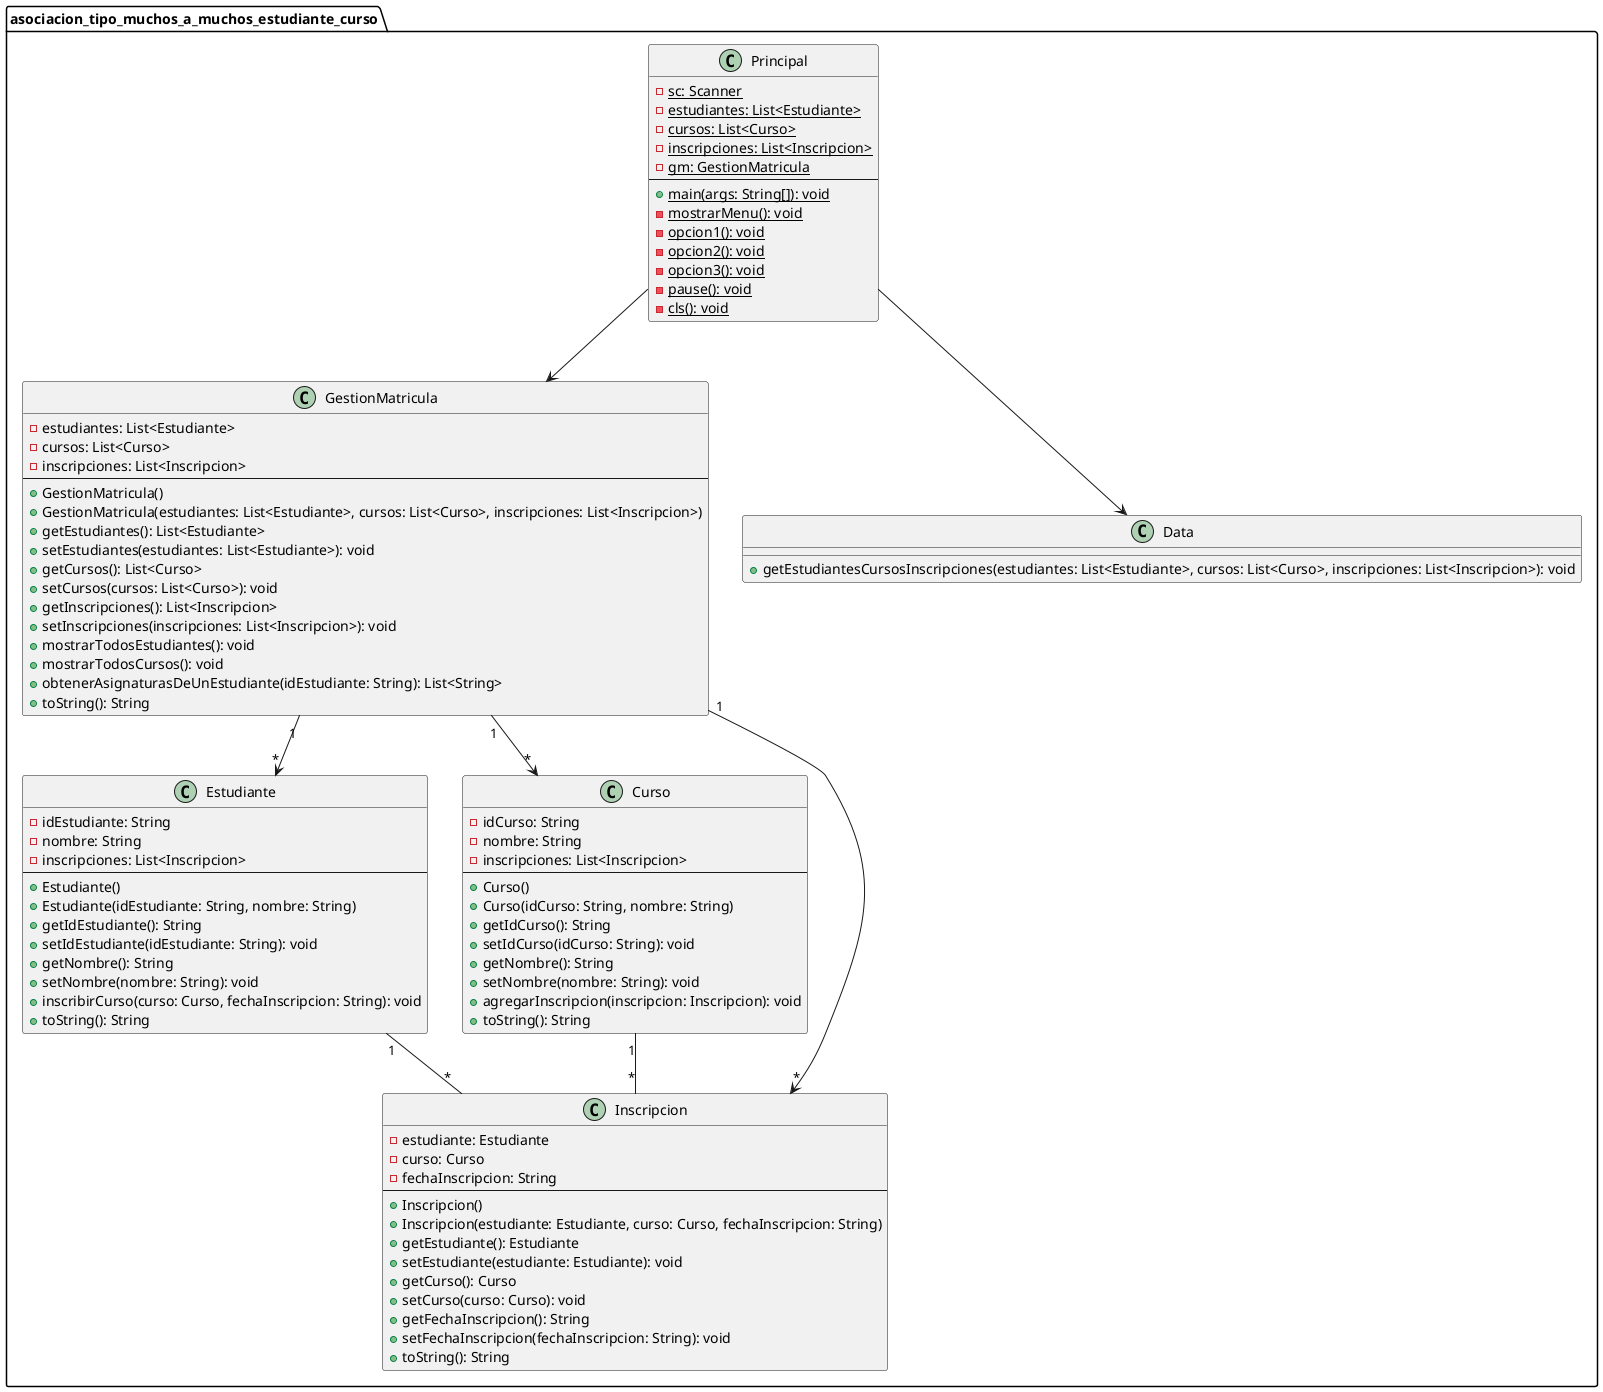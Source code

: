 @startuml
package "asociacion_tipo_muchos_a_muchos_estudiante_curso" {
    class Estudiante {
        - idEstudiante: String
        - nombre: String
        - inscripciones: List<Inscripcion>
        --
        + Estudiante()
        + Estudiante(idEstudiante: String, nombre: String)
        + getIdEstudiante(): String
        + setIdEstudiante(idEstudiante: String): void
        + getNombre(): String
        + setNombre(nombre: String): void
        + inscribirCurso(curso: Curso, fechaInscripcion: String): void
        + toString(): String
    }

    class Curso {
        - idCurso: String
        - nombre: String
        - inscripciones: List<Inscripcion>
        --
        + Curso()
        + Curso(idCurso: String, nombre: String)
        + getIdCurso(): String
        + setIdCurso(idCurso: String): void
        + getNombre(): String
        + setNombre(nombre: String): void
        + agregarInscripcion(inscripcion: Inscripcion): void
        + toString(): String
    }

    class Inscripcion {
        - estudiante: Estudiante
        - curso: Curso
        - fechaInscripcion: String
        --
        + Inscripcion()
        + Inscripcion(estudiante: Estudiante, curso: Curso, fechaInscripcion: String)
        + getEstudiante(): Estudiante
        + setEstudiante(estudiante: Estudiante): void
        + getCurso(): Curso
        + setCurso(curso: Curso): void
        + getFechaInscripcion(): String
        + setFechaInscripcion(fechaInscripcion: String): void
        + toString(): String
    }

    class GestionMatricula {
        - estudiantes: List<Estudiante>
        - cursos: List<Curso>
        - inscripciones: List<Inscripcion>
        --
        + GestionMatricula()
        + GestionMatricula(estudiantes: List<Estudiante>, cursos: List<Curso>, inscripciones: List<Inscripcion>)
        + getEstudiantes(): List<Estudiante>
        + setEstudiantes(estudiantes: List<Estudiante>): void
        + getCursos(): List<Curso>
        + setCursos(cursos: List<Curso>): void
        + getInscripciones(): List<Inscripcion>
        + setInscripciones(inscripciones: List<Inscripcion>): void
        + mostrarTodosEstudiantes(): void
        + mostrarTodosCursos(): void
        + obtenerAsignaturasDeUnEstudiante(idEstudiante: String): List<String>
        + toString(): String
    }

    class Data {
        + getEstudiantesCursosInscripciones(estudiantes: List<Estudiante>, cursos: List<Curso>, inscripciones: List<Inscripcion>): void
    }

    class Principal {
        - sc: Scanner {static}
        - estudiantes: List<Estudiante> {static}
        - cursos: List<Curso> {static}
        - inscripciones: List<Inscripcion> {static}
        - gm: GestionMatricula {static}
        --
        + main(args: String[]): void {static}
        - mostrarMenu(): void {static}
        - opcion1(): void {static}
        - opcion2(): void {static}
        - opcion3(): void {static}
        - pause(): void {static}
        - cls(): void {static}
    }
}

Estudiante "1" -- "*" Inscripcion
Curso "1" -- "*" Inscripcion
GestionMatricula "1" --> "*" Estudiante
GestionMatricula "1" --> "*" Curso
GestionMatricula "1" --> "*" Inscripcion
Principal --> GestionMatricula
Principal --> Data
@enduml